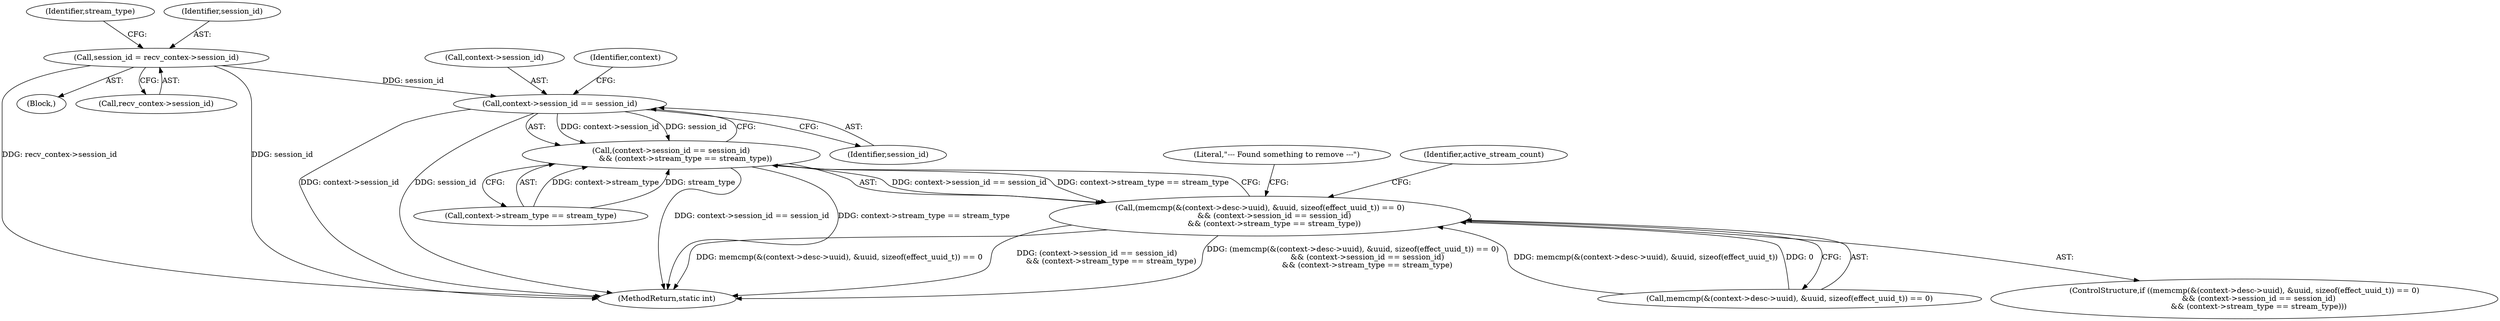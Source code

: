 digraph "0_Android_ebbb82365172337c6c250c6cac4e326970a9e351@pointer" {
"1000179" [label="(Call,context->session_id == session_id)"];
"1000145" [label="(Call,session_id = recv_contex->session_id)"];
"1000178" [label="(Call,(context->session_id == session_id)\n            && (context->stream_type == stream_type))"];
"1000164" [label="(Call,(memcmp(&(context->desc->uuid), &uuid, sizeof(effect_uuid_t)) == 0)\n            && (context->session_id == session_id)\n            && (context->stream_type == stream_type))"];
"1000186" [label="(Identifier,context)"];
"1000165" [label="(Call,memcmp(&(context->desc->uuid), &uuid, sizeof(effect_uuid_t)) == 0)"];
"1000180" [label="(Call,context->session_id)"];
"1000254" [label="(MethodReturn,static int)"];
"1000145" [label="(Call,session_id = recv_contex->session_id)"];
"1000178" [label="(Call,(context->session_id == session_id)\n            && (context->stream_type == stream_type))"];
"1000102" [label="(Block,)"];
"1000151" [label="(Identifier,stream_type)"];
"1000147" [label="(Call,recv_contex->session_id)"];
"1000146" [label="(Identifier,session_id)"];
"1000191" [label="(Literal,\"--- Found something to remove ---\")"];
"1000216" [label="(Identifier,active_stream_count)"];
"1000183" [label="(Identifier,session_id)"];
"1000184" [label="(Call,context->stream_type == stream_type)"];
"1000179" [label="(Call,context->session_id == session_id)"];
"1000164" [label="(Call,(memcmp(&(context->desc->uuid), &uuid, sizeof(effect_uuid_t)) == 0)\n            && (context->session_id == session_id)\n            && (context->stream_type == stream_type))"];
"1000163" [label="(ControlStructure,if ((memcmp(&(context->desc->uuid), &uuid, sizeof(effect_uuid_t)) == 0)\n            && (context->session_id == session_id)\n            && (context->stream_type == stream_type)))"];
"1000179" -> "1000178"  [label="AST: "];
"1000179" -> "1000183"  [label="CFG: "];
"1000180" -> "1000179"  [label="AST: "];
"1000183" -> "1000179"  [label="AST: "];
"1000186" -> "1000179"  [label="CFG: "];
"1000178" -> "1000179"  [label="CFG: "];
"1000179" -> "1000254"  [label="DDG: context->session_id"];
"1000179" -> "1000254"  [label="DDG: session_id"];
"1000179" -> "1000178"  [label="DDG: context->session_id"];
"1000179" -> "1000178"  [label="DDG: session_id"];
"1000145" -> "1000179"  [label="DDG: session_id"];
"1000145" -> "1000102"  [label="AST: "];
"1000145" -> "1000147"  [label="CFG: "];
"1000146" -> "1000145"  [label="AST: "];
"1000147" -> "1000145"  [label="AST: "];
"1000151" -> "1000145"  [label="CFG: "];
"1000145" -> "1000254"  [label="DDG: session_id"];
"1000145" -> "1000254"  [label="DDG: recv_contex->session_id"];
"1000178" -> "1000164"  [label="AST: "];
"1000178" -> "1000184"  [label="CFG: "];
"1000184" -> "1000178"  [label="AST: "];
"1000164" -> "1000178"  [label="CFG: "];
"1000178" -> "1000254"  [label="DDG: context->session_id == session_id"];
"1000178" -> "1000254"  [label="DDG: context->stream_type == stream_type"];
"1000178" -> "1000164"  [label="DDG: context->session_id == session_id"];
"1000178" -> "1000164"  [label="DDG: context->stream_type == stream_type"];
"1000184" -> "1000178"  [label="DDG: context->stream_type"];
"1000184" -> "1000178"  [label="DDG: stream_type"];
"1000164" -> "1000163"  [label="AST: "];
"1000164" -> "1000165"  [label="CFG: "];
"1000165" -> "1000164"  [label="AST: "];
"1000191" -> "1000164"  [label="CFG: "];
"1000216" -> "1000164"  [label="CFG: "];
"1000164" -> "1000254"  [label="DDG: (context->session_id == session_id)\n            && (context->stream_type == stream_type)"];
"1000164" -> "1000254"  [label="DDG: (memcmp(&(context->desc->uuid), &uuid, sizeof(effect_uuid_t)) == 0)\n            && (context->session_id == session_id)\n            && (context->stream_type == stream_type)"];
"1000164" -> "1000254"  [label="DDG: memcmp(&(context->desc->uuid), &uuid, sizeof(effect_uuid_t)) == 0"];
"1000165" -> "1000164"  [label="DDG: memcmp(&(context->desc->uuid), &uuid, sizeof(effect_uuid_t))"];
"1000165" -> "1000164"  [label="DDG: 0"];
}
